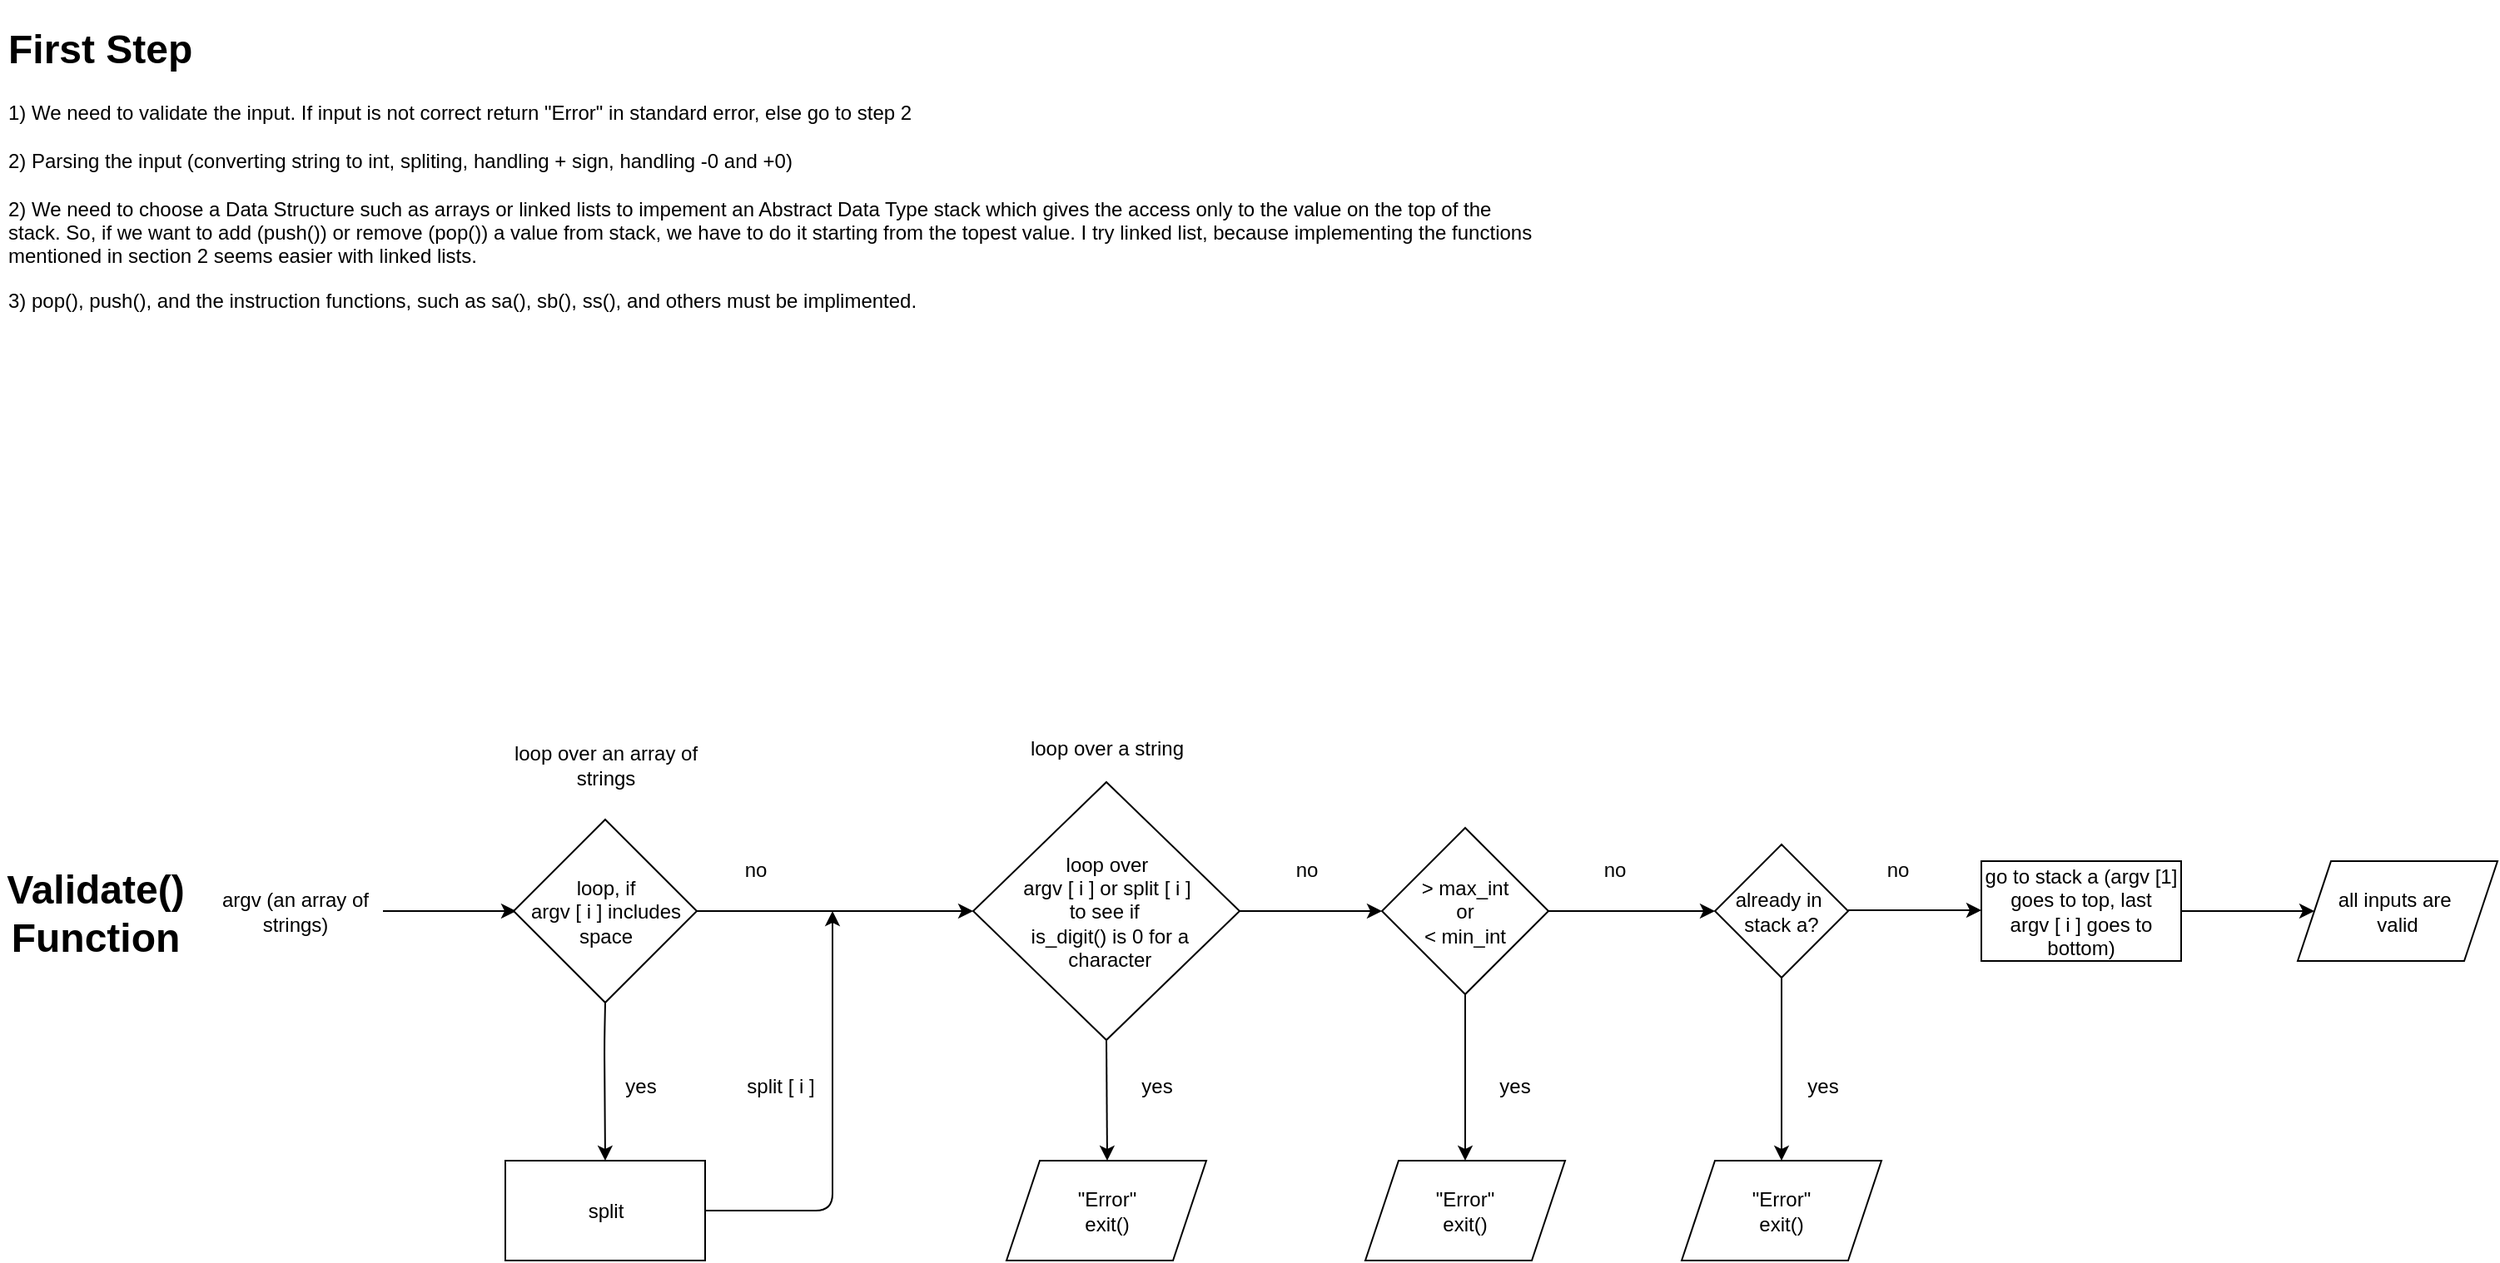 <mxfile>
    <diagram id="0kl2FxtpxsIVNDlHt7WS" name="Page-1">
        <mxGraphModel dx="1683" dy="1025" grid="1" gridSize="10" guides="1" tooltips="1" connect="1" arrows="1" fold="1" page="1" pageScale="1" pageWidth="3300" pageHeight="4681" math="0" shadow="0">
            <root>
                <mxCell id="0"/>
                <mxCell id="1" parent="0"/>
                <mxCell id="46" value="&lt;h1&gt;First Step&lt;/h1&gt;&lt;div&gt;1) We need to validate the input. If input is not correct return &quot;Error&quot; in standard error, else go to step 2&lt;/div&gt;&lt;div&gt;&lt;br&gt;&lt;/div&gt;&lt;div&gt;2) Parsing the input (converting string to int, spliting, handling + sign, handling -0 and +0)&lt;/div&gt;&lt;div&gt;&lt;br&gt;&lt;/div&gt;&lt;div&gt;2) We need to choose a Data Structure such as arrays or linked lists to impement an Abstract Data Type stack which gives the access only to the value on the top of the stack. So, if we want to add (push()) or remove (pop()) a value from stack, we have to do it starting from the topest value. I try linked list, because implementing the functions mentioned in section 2 seems easier with linked lists.&lt;/div&gt;&lt;p&gt;3) pop(), push(), and the instruction functions, such as sa(), sb(), ss(), and others must be implimented.&lt;/p&gt;" style="text;html=1;strokeColor=none;fillColor=none;spacing=5;spacingTop=-20;whiteSpace=wrap;overflow=hidden;rounded=0;" parent="1" vertex="1">
                    <mxGeometry x="20" y="40" width="930" height="280" as="geometry"/>
                </mxCell>
                <mxCell id="64" value="argv (an array of strings)" style="text;html=1;strokeColor=none;fillColor=none;align=center;verticalAlign=middle;whiteSpace=wrap;rounded=0;" parent="1" vertex="1">
                    <mxGeometry x="150" y="556.25" width="95" height="42.5" as="geometry"/>
                </mxCell>
                <mxCell id="66" value="" style="endArrow=classic;html=1;" parent="1" edge="1">
                    <mxGeometry width="50" height="50" relative="1" as="geometry">
                        <mxPoint x="250" y="577.5" as="sourcePoint"/>
                        <mxPoint x="330" y="577.5" as="targetPoint"/>
                    </mxGeometry>
                </mxCell>
                <mxCell id="67" value="loop, if &lt;br&gt;argv [ i ] includes space" style="rhombus;whiteSpace=wrap;html=1;" parent="1" vertex="1">
                    <mxGeometry x="328.5" y="522.5" width="110" height="110" as="geometry"/>
                </mxCell>
                <mxCell id="68" value="" style="endArrow=classic;html=1;entryX=0;entryY=0.5;entryDx=0;entryDy=0;exitX=1;exitY=0.5;exitDx=0;exitDy=0;" parent="1" source="67" target="77" edge="1">
                    <mxGeometry width="50" height="50" relative="1" as="geometry">
                        <mxPoint x="440" y="577.5" as="sourcePoint"/>
                        <mxPoint x="510" y="577.5" as="targetPoint"/>
                    </mxGeometry>
                </mxCell>
                <mxCell id="69" value="" style="endArrow=classic;html=1;exitX=0.5;exitY=1;exitDx=0;exitDy=0;entryX=0.5;entryY=0;entryDx=0;entryDy=0;" parent="1" source="67" target="71" edge="1">
                    <mxGeometry width="50" height="50" relative="1" as="geometry">
                        <mxPoint x="383" y="637.5" as="sourcePoint"/>
                        <mxPoint x="383" y="707.5" as="targetPoint"/>
                        <Array as="points">
                            <mxPoint x="383" y="657.5"/>
                        </Array>
                    </mxGeometry>
                </mxCell>
                <mxCell id="70" value="yes" style="text;html=1;strokeColor=none;fillColor=none;align=center;verticalAlign=middle;whiteSpace=wrap;rounded=0;" parent="1" vertex="1">
                    <mxGeometry x="375" y="667.5" width="60" height="30" as="geometry"/>
                </mxCell>
                <mxCell id="104" style="edgeStyle=none;html=1;" parent="1" source="71" edge="1">
                    <mxGeometry relative="1" as="geometry">
                        <mxPoint x="520" y="577.5" as="targetPoint"/>
                        <Array as="points">
                            <mxPoint x="520" y="757.5"/>
                        </Array>
                    </mxGeometry>
                </mxCell>
                <mxCell id="71" value="split" style="rounded=0;whiteSpace=wrap;html=1;" parent="1" vertex="1">
                    <mxGeometry x="323.5" y="727.5" width="120" height="60" as="geometry"/>
                </mxCell>
                <mxCell id="72" value="no" style="text;html=1;strokeColor=none;fillColor=none;align=center;verticalAlign=middle;whiteSpace=wrap;rounded=0;" parent="1" vertex="1">
                    <mxGeometry x="443.5" y="537.5" width="60" height="30" as="geometry"/>
                </mxCell>
                <mxCell id="124" style="edgeStyle=none;html=1;exitX=0.5;exitY=1;exitDx=0;exitDy=0;" parent="1" source="77" edge="1">
                    <mxGeometry relative="1" as="geometry">
                        <mxPoint x="685" y="727.5" as="targetPoint"/>
                    </mxGeometry>
                </mxCell>
                <mxCell id="77" value="loop over &lt;br&gt;argv [ i ] or split [ i ] &lt;br&gt;to see if&amp;nbsp;&lt;br&gt;&amp;nbsp;is_digit() is 0 for a&lt;br&gt;&amp;nbsp;character" style="rhombus;whiteSpace=wrap;html=1;" parent="1" vertex="1">
                    <mxGeometry x="604.5" y="500" width="160" height="155" as="geometry"/>
                </mxCell>
                <mxCell id="78" value="" style="endArrow=classic;html=1;exitX=1;exitY=0.5;exitDx=0;exitDy=0;" parent="1" source="77" edge="1">
                    <mxGeometry width="50" height="50" relative="1" as="geometry">
                        <mxPoint x="690" y="577.5" as="sourcePoint"/>
                        <mxPoint x="850" y="577.5" as="targetPoint"/>
                    </mxGeometry>
                </mxCell>
                <mxCell id="84" value="&lt;h1&gt;Validate() Function&lt;/h1&gt;" style="text;html=1;strokeColor=none;fillColor=none;spacing=5;spacingTop=-20;whiteSpace=wrap;overflow=hidden;rounded=0;align=center;" parent="1" vertex="1">
                    <mxGeometry x="20" y="545" width="115" height="70" as="geometry"/>
                </mxCell>
                <mxCell id="136" style="edgeStyle=none;html=1;exitX=1;exitY=0.5;exitDx=0;exitDy=0;entryX=0;entryY=0.5;entryDx=0;entryDy=0;" parent="1" source="102" target="135" edge="1">
                    <mxGeometry relative="1" as="geometry"/>
                </mxCell>
                <mxCell id="102" value="go to stack a (argv [1] goes to top, last &lt;br&gt;argv [ i ] goes to bottom)" style="rounded=0;whiteSpace=wrap;html=1;" parent="1" vertex="1">
                    <mxGeometry x="1210" y="547.5" width="120" height="60" as="geometry"/>
                </mxCell>
                <mxCell id="106" value="split [ i ]" style="text;html=1;strokeColor=none;fillColor=none;align=center;verticalAlign=middle;whiteSpace=wrap;rounded=0;" parent="1" vertex="1">
                    <mxGeometry x="458.5" y="667.5" width="60" height="30" as="geometry"/>
                </mxCell>
                <mxCell id="109" value="" style="edgeStyle=none;html=1;entryX=0.5;entryY=0;entryDx=0;entryDy=0;" parent="1" source="107" target="108" edge="1">
                    <mxGeometry relative="1" as="geometry">
                        <mxPoint x="905.5" y="687.5" as="targetPoint"/>
                    </mxGeometry>
                </mxCell>
                <mxCell id="115" style="edgeStyle=none;html=1;" parent="1" source="107" edge="1">
                    <mxGeometry relative="1" as="geometry">
                        <mxPoint x="1050" y="577.5" as="targetPoint"/>
                    </mxGeometry>
                </mxCell>
                <mxCell id="107" value="&amp;gt; max_int&lt;br&gt;or&lt;br&gt;&amp;lt; min_int" style="rhombus;whiteSpace=wrap;html=1;" parent="1" vertex="1">
                    <mxGeometry x="850" y="527.5" width="100" height="100" as="geometry"/>
                </mxCell>
                <mxCell id="108" value="&quot;Error&quot;&lt;br&gt;exit()" style="shape=parallelogram;perimeter=parallelogramPerimeter;whiteSpace=wrap;html=1;fixedSize=1;" parent="1" vertex="1">
                    <mxGeometry x="840" y="727.5" width="120" height="60" as="geometry"/>
                </mxCell>
                <mxCell id="111" value="yes" style="text;html=1;strokeColor=none;fillColor=none;align=center;verticalAlign=middle;whiteSpace=wrap;rounded=0;" parent="1" vertex="1">
                    <mxGeometry x="900" y="667.5" width="60" height="30" as="geometry"/>
                </mxCell>
                <mxCell id="112" value="no" style="text;html=1;strokeColor=none;fillColor=none;align=center;verticalAlign=middle;whiteSpace=wrap;rounded=0;" parent="1" vertex="1">
                    <mxGeometry x="960" y="537.5" width="60" height="30" as="geometry"/>
                </mxCell>
                <mxCell id="125" value="yes" style="text;html=1;strokeColor=none;fillColor=none;align=center;verticalAlign=middle;whiteSpace=wrap;rounded=0;" parent="1" vertex="1">
                    <mxGeometry x="684.5" y="667.5" width="60" height="30" as="geometry"/>
                </mxCell>
                <mxCell id="126" value="&quot;Error&quot;&lt;br&gt;exit()" style="shape=parallelogram;perimeter=parallelogramPerimeter;whiteSpace=wrap;html=1;fixedSize=1;" parent="1" vertex="1">
                    <mxGeometry x="624.5" y="727.5" width="120" height="60" as="geometry"/>
                </mxCell>
                <mxCell id="127" value="no" style="text;html=1;strokeColor=none;fillColor=none;align=center;verticalAlign=middle;whiteSpace=wrap;rounded=0;" parent="1" vertex="1">
                    <mxGeometry x="775" y="537.5" width="60" height="30" as="geometry"/>
                </mxCell>
                <mxCell id="128" value="" style="endArrow=classic;html=1;" parent="1" edge="1">
                    <mxGeometry width="50" height="50" relative="1" as="geometry">
                        <mxPoint x="1130" y="577" as="sourcePoint"/>
                        <mxPoint x="1210" y="577" as="targetPoint"/>
                    </mxGeometry>
                </mxCell>
                <mxCell id="130" style="edgeStyle=none;html=1;exitX=0.5;exitY=1;exitDx=0;exitDy=0;entryX=0.5;entryY=0;entryDx=0;entryDy=0;" parent="1" source="129" target="132" edge="1">
                    <mxGeometry relative="1" as="geometry">
                        <mxPoint x="1090" y="687.5" as="targetPoint"/>
                    </mxGeometry>
                </mxCell>
                <mxCell id="129" value="already in&amp;nbsp;&lt;br&gt;stack a?" style="rhombus;whiteSpace=wrap;html=1;" parent="1" vertex="1">
                    <mxGeometry x="1050" y="537.5" width="80" height="80" as="geometry"/>
                </mxCell>
                <mxCell id="131" value="yes" style="text;html=1;strokeColor=none;fillColor=none;align=center;verticalAlign=middle;whiteSpace=wrap;rounded=0;" parent="1" vertex="1">
                    <mxGeometry x="1085" y="667.5" width="60" height="30" as="geometry"/>
                </mxCell>
                <mxCell id="132" value="&quot;Error&quot;&lt;br&gt;exit()" style="shape=parallelogram;perimeter=parallelogramPerimeter;whiteSpace=wrap;html=1;fixedSize=1;" parent="1" vertex="1">
                    <mxGeometry x="1030" y="727.5" width="120" height="60" as="geometry"/>
                </mxCell>
                <mxCell id="134" value="no" style="text;html=1;strokeColor=none;fillColor=none;align=center;verticalAlign=middle;whiteSpace=wrap;rounded=0;" parent="1" vertex="1">
                    <mxGeometry x="1130" y="537.5" width="60" height="30" as="geometry"/>
                </mxCell>
                <mxCell id="135" value="all inputs are&amp;nbsp;&lt;br&gt;valid" style="shape=parallelogram;perimeter=parallelogramPerimeter;whiteSpace=wrap;html=1;fixedSize=1;" parent="1" vertex="1">
                    <mxGeometry x="1400" y="547.5" width="120" height="60" as="geometry"/>
                </mxCell>
                <mxCell id="138" value="loop over an array of strings" style="text;html=1;strokeColor=none;fillColor=none;align=center;verticalAlign=middle;whiteSpace=wrap;rounded=0;" parent="1" vertex="1">
                    <mxGeometry x="308.5" y="470" width="150" height="40" as="geometry"/>
                </mxCell>
                <mxCell id="140" value="loop over a string" style="text;html=1;strokeColor=none;fillColor=none;align=center;verticalAlign=middle;whiteSpace=wrap;rounded=0;" parent="1" vertex="1">
                    <mxGeometry x="609.5" y="460" width="150" height="40" as="geometry"/>
                </mxCell>
            </root>
        </mxGraphModel>
    </diagram>
</mxfile>